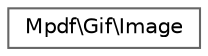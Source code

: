 digraph "Graphical Class Hierarchy"
{
 // LATEX_PDF_SIZE
  bgcolor="transparent";
  edge [fontname=Helvetica,fontsize=10,labelfontname=Helvetica,labelfontsize=10];
  node [fontname=Helvetica,fontsize=10,shape=box,height=0.2,width=0.4];
  rankdir="LR";
  Node0 [id="Node000000",label="Mpdf\\Gif\\Image",height=0.2,width=0.4,color="grey40", fillcolor="white", style="filled",URL="$classMpdf_1_1Gif_1_1Image.html",tooltip=" "];
}

